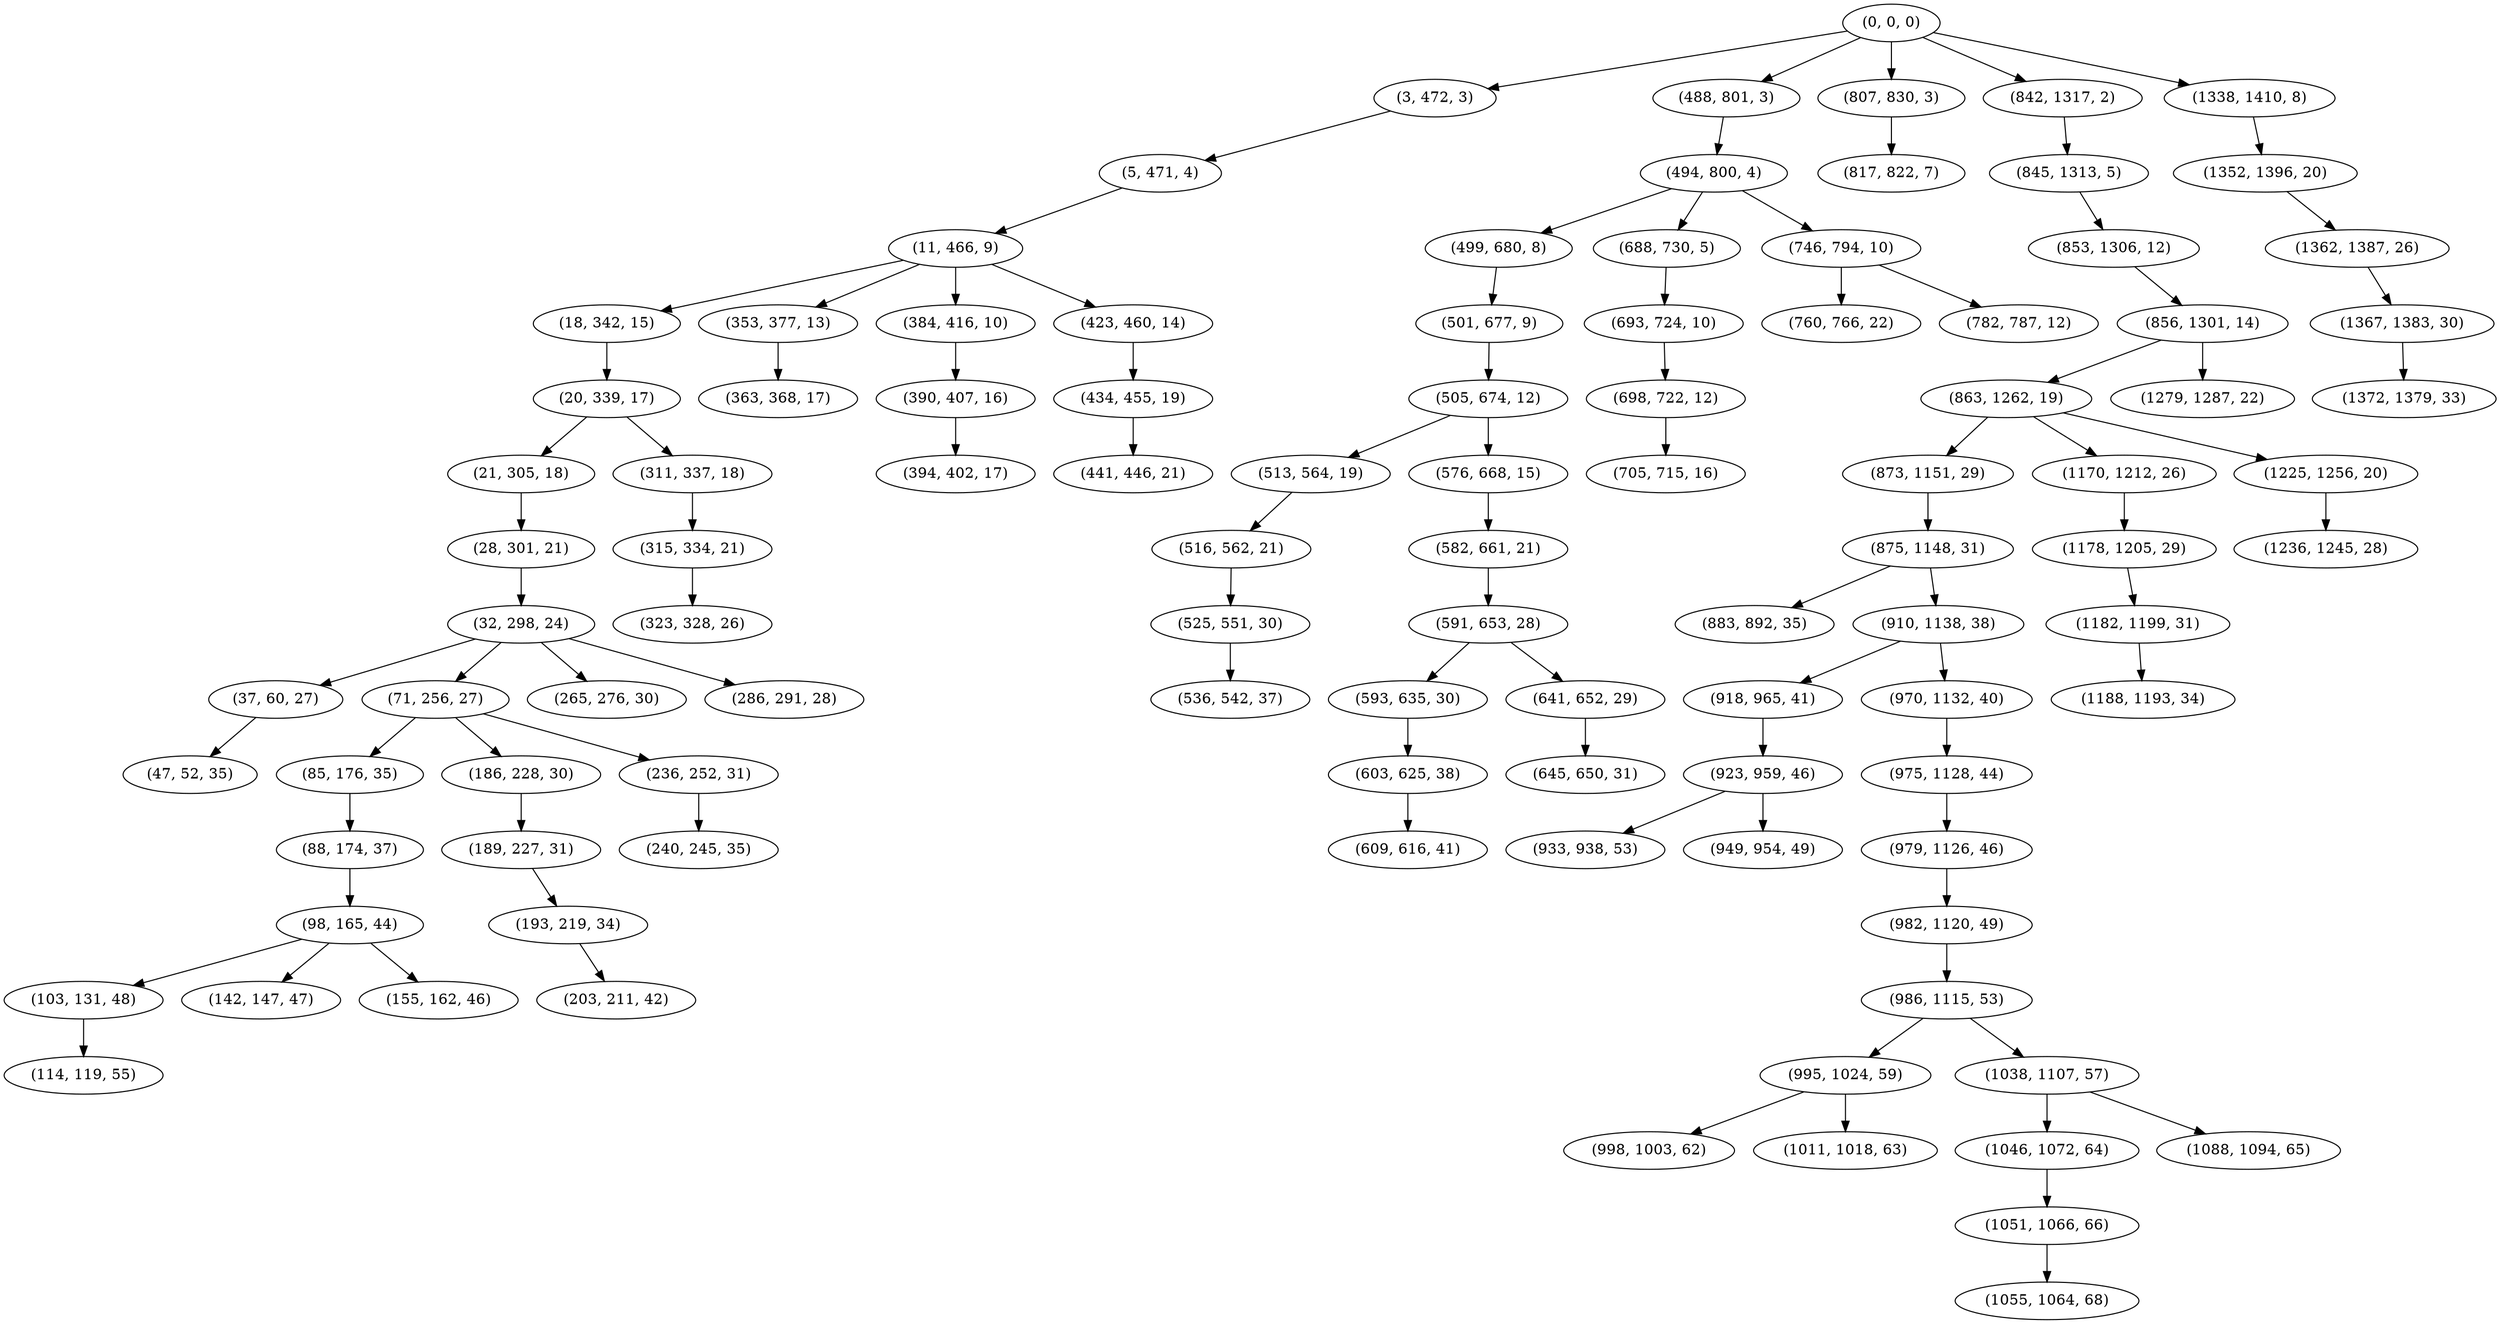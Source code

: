 digraph tree {
    "(0, 0, 0)";
    "(3, 472, 3)";
    "(5, 471, 4)";
    "(11, 466, 9)";
    "(18, 342, 15)";
    "(20, 339, 17)";
    "(21, 305, 18)";
    "(28, 301, 21)";
    "(32, 298, 24)";
    "(37, 60, 27)";
    "(47, 52, 35)";
    "(71, 256, 27)";
    "(85, 176, 35)";
    "(88, 174, 37)";
    "(98, 165, 44)";
    "(103, 131, 48)";
    "(114, 119, 55)";
    "(142, 147, 47)";
    "(155, 162, 46)";
    "(186, 228, 30)";
    "(189, 227, 31)";
    "(193, 219, 34)";
    "(203, 211, 42)";
    "(236, 252, 31)";
    "(240, 245, 35)";
    "(265, 276, 30)";
    "(286, 291, 28)";
    "(311, 337, 18)";
    "(315, 334, 21)";
    "(323, 328, 26)";
    "(353, 377, 13)";
    "(363, 368, 17)";
    "(384, 416, 10)";
    "(390, 407, 16)";
    "(394, 402, 17)";
    "(423, 460, 14)";
    "(434, 455, 19)";
    "(441, 446, 21)";
    "(488, 801, 3)";
    "(494, 800, 4)";
    "(499, 680, 8)";
    "(501, 677, 9)";
    "(505, 674, 12)";
    "(513, 564, 19)";
    "(516, 562, 21)";
    "(525, 551, 30)";
    "(536, 542, 37)";
    "(576, 668, 15)";
    "(582, 661, 21)";
    "(591, 653, 28)";
    "(593, 635, 30)";
    "(603, 625, 38)";
    "(609, 616, 41)";
    "(641, 652, 29)";
    "(645, 650, 31)";
    "(688, 730, 5)";
    "(693, 724, 10)";
    "(698, 722, 12)";
    "(705, 715, 16)";
    "(746, 794, 10)";
    "(760, 766, 22)";
    "(782, 787, 12)";
    "(807, 830, 3)";
    "(817, 822, 7)";
    "(842, 1317, 2)";
    "(845, 1313, 5)";
    "(853, 1306, 12)";
    "(856, 1301, 14)";
    "(863, 1262, 19)";
    "(873, 1151, 29)";
    "(875, 1148, 31)";
    "(883, 892, 35)";
    "(910, 1138, 38)";
    "(918, 965, 41)";
    "(923, 959, 46)";
    "(933, 938, 53)";
    "(949, 954, 49)";
    "(970, 1132, 40)";
    "(975, 1128, 44)";
    "(979, 1126, 46)";
    "(982, 1120, 49)";
    "(986, 1115, 53)";
    "(995, 1024, 59)";
    "(998, 1003, 62)";
    "(1011, 1018, 63)";
    "(1038, 1107, 57)";
    "(1046, 1072, 64)";
    "(1051, 1066, 66)";
    "(1055, 1064, 68)";
    "(1088, 1094, 65)";
    "(1170, 1212, 26)";
    "(1178, 1205, 29)";
    "(1182, 1199, 31)";
    "(1188, 1193, 34)";
    "(1225, 1256, 20)";
    "(1236, 1245, 28)";
    "(1279, 1287, 22)";
    "(1338, 1410, 8)";
    "(1352, 1396, 20)";
    "(1362, 1387, 26)";
    "(1367, 1383, 30)";
    "(1372, 1379, 33)";
    "(0, 0, 0)" -> "(3, 472, 3)";
    "(0, 0, 0)" -> "(488, 801, 3)";
    "(0, 0, 0)" -> "(807, 830, 3)";
    "(0, 0, 0)" -> "(842, 1317, 2)";
    "(0, 0, 0)" -> "(1338, 1410, 8)";
    "(3, 472, 3)" -> "(5, 471, 4)";
    "(5, 471, 4)" -> "(11, 466, 9)";
    "(11, 466, 9)" -> "(18, 342, 15)";
    "(11, 466, 9)" -> "(353, 377, 13)";
    "(11, 466, 9)" -> "(384, 416, 10)";
    "(11, 466, 9)" -> "(423, 460, 14)";
    "(18, 342, 15)" -> "(20, 339, 17)";
    "(20, 339, 17)" -> "(21, 305, 18)";
    "(20, 339, 17)" -> "(311, 337, 18)";
    "(21, 305, 18)" -> "(28, 301, 21)";
    "(28, 301, 21)" -> "(32, 298, 24)";
    "(32, 298, 24)" -> "(37, 60, 27)";
    "(32, 298, 24)" -> "(71, 256, 27)";
    "(32, 298, 24)" -> "(265, 276, 30)";
    "(32, 298, 24)" -> "(286, 291, 28)";
    "(37, 60, 27)" -> "(47, 52, 35)";
    "(71, 256, 27)" -> "(85, 176, 35)";
    "(71, 256, 27)" -> "(186, 228, 30)";
    "(71, 256, 27)" -> "(236, 252, 31)";
    "(85, 176, 35)" -> "(88, 174, 37)";
    "(88, 174, 37)" -> "(98, 165, 44)";
    "(98, 165, 44)" -> "(103, 131, 48)";
    "(98, 165, 44)" -> "(142, 147, 47)";
    "(98, 165, 44)" -> "(155, 162, 46)";
    "(103, 131, 48)" -> "(114, 119, 55)";
    "(186, 228, 30)" -> "(189, 227, 31)";
    "(189, 227, 31)" -> "(193, 219, 34)";
    "(193, 219, 34)" -> "(203, 211, 42)";
    "(236, 252, 31)" -> "(240, 245, 35)";
    "(311, 337, 18)" -> "(315, 334, 21)";
    "(315, 334, 21)" -> "(323, 328, 26)";
    "(353, 377, 13)" -> "(363, 368, 17)";
    "(384, 416, 10)" -> "(390, 407, 16)";
    "(390, 407, 16)" -> "(394, 402, 17)";
    "(423, 460, 14)" -> "(434, 455, 19)";
    "(434, 455, 19)" -> "(441, 446, 21)";
    "(488, 801, 3)" -> "(494, 800, 4)";
    "(494, 800, 4)" -> "(499, 680, 8)";
    "(494, 800, 4)" -> "(688, 730, 5)";
    "(494, 800, 4)" -> "(746, 794, 10)";
    "(499, 680, 8)" -> "(501, 677, 9)";
    "(501, 677, 9)" -> "(505, 674, 12)";
    "(505, 674, 12)" -> "(513, 564, 19)";
    "(505, 674, 12)" -> "(576, 668, 15)";
    "(513, 564, 19)" -> "(516, 562, 21)";
    "(516, 562, 21)" -> "(525, 551, 30)";
    "(525, 551, 30)" -> "(536, 542, 37)";
    "(576, 668, 15)" -> "(582, 661, 21)";
    "(582, 661, 21)" -> "(591, 653, 28)";
    "(591, 653, 28)" -> "(593, 635, 30)";
    "(591, 653, 28)" -> "(641, 652, 29)";
    "(593, 635, 30)" -> "(603, 625, 38)";
    "(603, 625, 38)" -> "(609, 616, 41)";
    "(641, 652, 29)" -> "(645, 650, 31)";
    "(688, 730, 5)" -> "(693, 724, 10)";
    "(693, 724, 10)" -> "(698, 722, 12)";
    "(698, 722, 12)" -> "(705, 715, 16)";
    "(746, 794, 10)" -> "(760, 766, 22)";
    "(746, 794, 10)" -> "(782, 787, 12)";
    "(807, 830, 3)" -> "(817, 822, 7)";
    "(842, 1317, 2)" -> "(845, 1313, 5)";
    "(845, 1313, 5)" -> "(853, 1306, 12)";
    "(853, 1306, 12)" -> "(856, 1301, 14)";
    "(856, 1301, 14)" -> "(863, 1262, 19)";
    "(856, 1301, 14)" -> "(1279, 1287, 22)";
    "(863, 1262, 19)" -> "(873, 1151, 29)";
    "(863, 1262, 19)" -> "(1170, 1212, 26)";
    "(863, 1262, 19)" -> "(1225, 1256, 20)";
    "(873, 1151, 29)" -> "(875, 1148, 31)";
    "(875, 1148, 31)" -> "(883, 892, 35)";
    "(875, 1148, 31)" -> "(910, 1138, 38)";
    "(910, 1138, 38)" -> "(918, 965, 41)";
    "(910, 1138, 38)" -> "(970, 1132, 40)";
    "(918, 965, 41)" -> "(923, 959, 46)";
    "(923, 959, 46)" -> "(933, 938, 53)";
    "(923, 959, 46)" -> "(949, 954, 49)";
    "(970, 1132, 40)" -> "(975, 1128, 44)";
    "(975, 1128, 44)" -> "(979, 1126, 46)";
    "(979, 1126, 46)" -> "(982, 1120, 49)";
    "(982, 1120, 49)" -> "(986, 1115, 53)";
    "(986, 1115, 53)" -> "(995, 1024, 59)";
    "(986, 1115, 53)" -> "(1038, 1107, 57)";
    "(995, 1024, 59)" -> "(998, 1003, 62)";
    "(995, 1024, 59)" -> "(1011, 1018, 63)";
    "(1038, 1107, 57)" -> "(1046, 1072, 64)";
    "(1038, 1107, 57)" -> "(1088, 1094, 65)";
    "(1046, 1072, 64)" -> "(1051, 1066, 66)";
    "(1051, 1066, 66)" -> "(1055, 1064, 68)";
    "(1170, 1212, 26)" -> "(1178, 1205, 29)";
    "(1178, 1205, 29)" -> "(1182, 1199, 31)";
    "(1182, 1199, 31)" -> "(1188, 1193, 34)";
    "(1225, 1256, 20)" -> "(1236, 1245, 28)";
    "(1338, 1410, 8)" -> "(1352, 1396, 20)";
    "(1352, 1396, 20)" -> "(1362, 1387, 26)";
    "(1362, 1387, 26)" -> "(1367, 1383, 30)";
    "(1367, 1383, 30)" -> "(1372, 1379, 33)";
}
